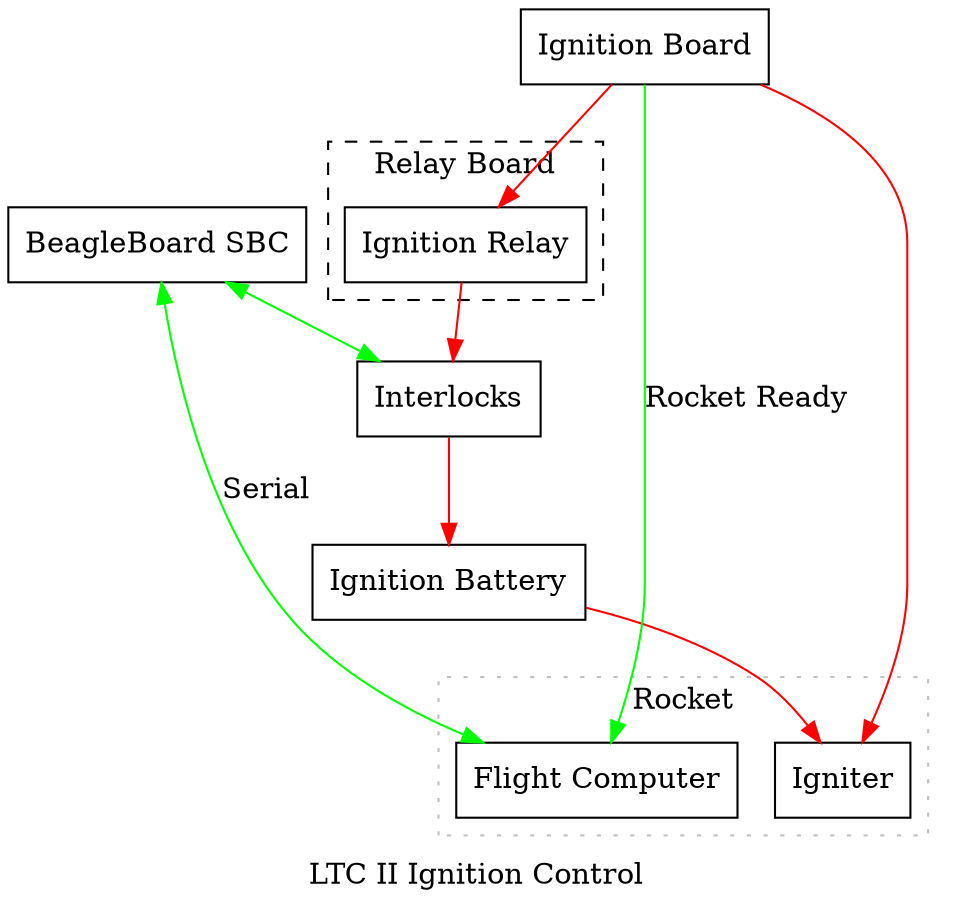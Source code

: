 graph LTC2_Ignition {

  label = "LTC II Ignition Control"
  node [shape = record];
  edge [dir = forward];


// Nodes
//

computer [label = "BeagleBoard SBC"];

battery_ignition [label = "Ignition Battery"];

subgraph cluster_relays {
  label = "Relay Board";
  style = dashed;
  color = black;

  relay_ignition [label = "Ignition Relay"];
}

board_ignition [label = "Ignition Board"];

ignition_interlocks [label = "Interlocks"];

subgraph cluster_rocket {
  label = "Rocket";
  style = dotted;
  color = grey;

  rocket_igniter [label = "Igniter"];
  rocket_flight_computer [label = "Flight Computer"];
}


// Connections
//

computer -- rocket_flight_computer
  [dir = both
   color = green
   label = "Serial"];

board_ignition -- rocket_flight_computer
  [color = green
   label = "Rocket Ready"];

board_ignition -- relay_ignition
  [color = red];

relay_ignition -- ignition_interlocks
  [color = red];

ignition_interlocks -- battery_ignition
  [color = red];

board_ignition -- rocket_igniter
  [color = red];

battery_ignition -- rocket_igniter
  [color = red];

computer -- ignition_interlocks
  [dir = both
   color = green];
}
